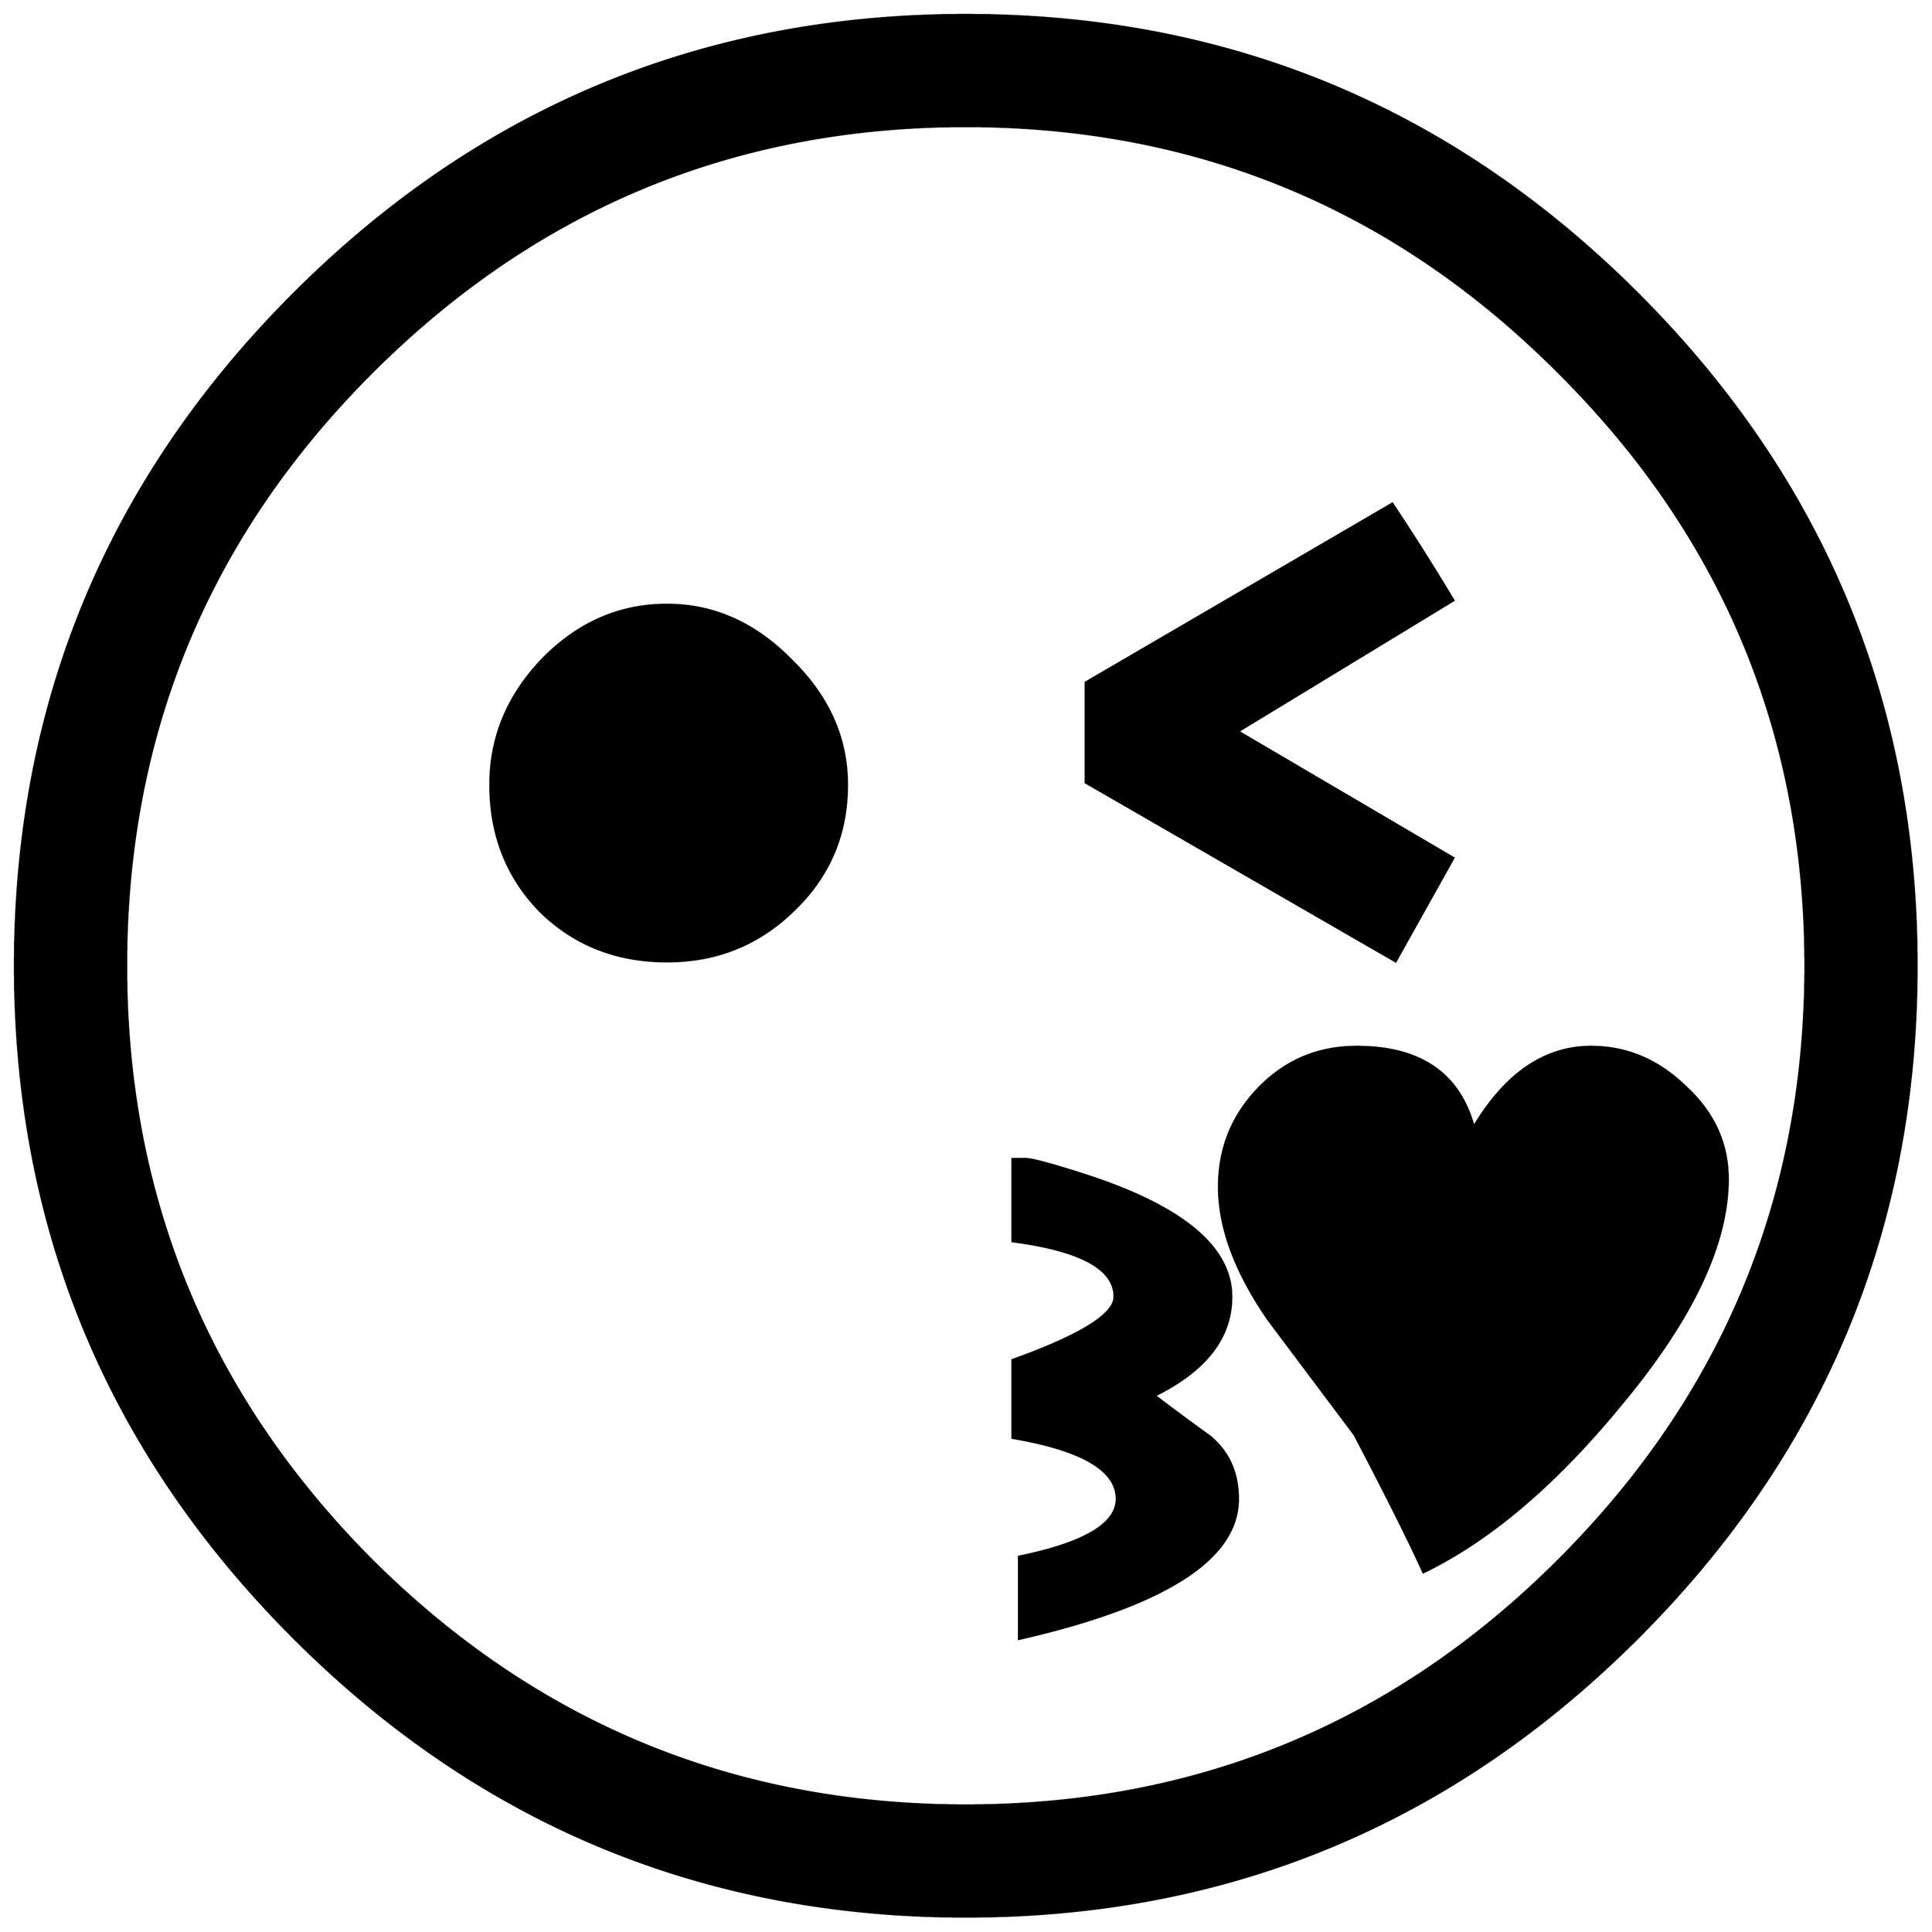 


\begin{tikzpicture}[y=0.80pt, x=0.80pt, yscale=-1.0, xscale=1.0, inner sep=0pt, outer sep=0pt]
\begin{scope}[shift={(100.0,1706.0)},nonzero rule]
  \path[draw=.,fill=.,line width=1.600pt] (1794.0,-582.0) ..
    controls (1794.0,-346.0) and (1710.333,-144.333) ..
    (1543.0,23.0) .. controls (1375.667,190.333) and (1174.0,274.0)
    .. (938.0,274.0) .. controls (702.0,274.0) and (500.333,190.333)
    .. (333.0,23.0) .. controls (165.667,-144.333) and (82.0,-346.0)
    .. (82.0,-582.0) .. controls (82.0,-818.0) and
    (165.667,-1019.667) .. (333.0,-1187.0) .. controls
    (500.333,-1354.333) and (702.0,-1438.0) .. (938.0,-1438.0) ..
    controls (1174.0,-1438.0) and (1375.667,-1354.333) ..
    (1543.0,-1187.0) .. controls (1710.333,-1019.667) and
    (1794.0,-818.0) .. (1794.0,-582.0) -- cycle(1694.0,-582.0)
    .. controls (1694.0,-790.667) and (1620.0,-968.667) ..
    (1472.0,-1116.0) .. controls (1324.667,-1264.0) and
    (1146.667,-1338.0) .. (938.0,-1338.0) .. controls
    (729.333,-1338.0) and (551.0,-1264.0) .. (403.0,-1116.0) ..
    controls (255.667,-968.667) and (182.0,-790.667) .. (182.0,-582.0)
    .. controls (182.0,-373.333) and (255.667,-195.0) ..
    (403.0,-47.0) .. controls (551.0,100.333) and (729.333,174.0) ..
    (938.0,174.0) .. controls (1146.667,174.0) and (1324.667,100.333)
    .. (1472.0,-47.0) .. controls (1620.0,-195.0) and
    (1694.0,-373.333) .. (1694.0,-582.0) -- cycle(1377.0,-679.0)
    -- (1325.0,-586.0) -- (1046.0,-747.0) -- (1046.0,-837.0) --
    (1322.0,-998.0) .. controls (1340.667,-970.0) and
    (1359.0,-941.0) .. (1377.0,-911.0) -- (1183.0,-793.0) --
    (1377.0,-679.0) -- cycle(1624.0,-390.0) .. controls
    (1624.0,-331.333) and (1591.667,-263.333) .. (1527.0,-186.0) ..
    controls (1468.333,-114.667) and (1409.333,-64.667) ..
    (1350.0,-36.0) .. controls (1337.333,-64.0) and
    (1316.667,-105.333) .. (1288.0,-160.0) .. controls
    (1262.0,-194.667) and (1236.0,-229.333) .. (1210.0,-264.0) ..
    controls (1180.667,-306.667) and (1166.0,-346.333) ..
    (1166.0,-383.0) .. controls (1166.0,-417.667) and
    (1178.0,-447.333) .. (1202.0,-472.0) .. controls
    (1226.0,-496.667) and (1255.333,-509.0) .. (1290.0,-509.0) ..
    controls (1346.667,-509.0) and (1381.667,-485.333) ..
    (1395.0,-438.0) -- (1396.0,-438.0) .. controls
    (1424.667,-485.333) and (1459.667,-509.0) .. (1501.0,-509.0) ..
    controls (1533.0,-509.0) and (1561.333,-497.0) ..
    (1586.0,-473.0) .. controls (1611.333,-449.667) and
    (1624.0,-422.0) .. (1624.0,-390.0) -- cycle(831.0,-745.0) ..
    controls (831.0,-700.333) and (815.0,-662.667) .. (783.0,-632.0)
    .. controls (751.667,-601.333) and (713.667,-586.0) ..
    (669.0,-586.0) .. controls (623.667,-586.0) and (585.667,-601.0)
    .. (555.0,-631.0) .. controls (525.0,-661.667) and
    (510.0,-699.667) .. (510.0,-745.0) .. controls (510.0,-787.667)
    and (525.667,-825.333) .. (557.0,-858.0) .. controls
    (589.0,-890.667) and (626.333,-907.0) .. (669.0,-907.0) ..
    controls (711.0,-907.0) and (748.333,-890.333) .. (781.0,-857.0)
    .. controls (814.333,-824.333) and (831.0,-787.0) ..
    (831.0,-745.0) -- cycle(1183.0,-102.0) .. controls
    (1183.0,-48.0) and (1117.333,-6.0) .. (986.0,24.0) --
    (986.0,-50.0) .. controls (1044.667,-62.0) and (1074.0,-79.333)
    .. (1074.0,-102.0) .. controls (1074.0,-128.0) and
    (1042.667,-146.333) .. (980.0,-157.0) -- (980.0,-227.0) ..
    controls (1041.333,-249.0) and (1072.0,-268.0) ..
    (1072.0,-284.0) .. controls (1072.0,-309.333) and
    (1041.333,-326.0) .. (980.0,-334.0) -- (980.0,-408.0) --
    (992.0,-408.0) .. controls (997.333,-408.0) and
    (1013.667,-403.667) .. (1041.0,-395.0) .. controls
    (1131.667,-366.333) and (1177.0,-329.333) .. (1177.0,-284.0) ..
    controls (1177.0,-247.333) and (1154.0,-217.667) ..
    (1108.0,-195.0) .. controls (1124.667,-182.333) and
    (1141.333,-170.0) .. (1158.0,-158.0) .. controls
    (1174.667,-144.0) and (1183.0,-125.333) .. (1183.0,-102.0) --
    cycle;
\end{scope}

\end{tikzpicture}

